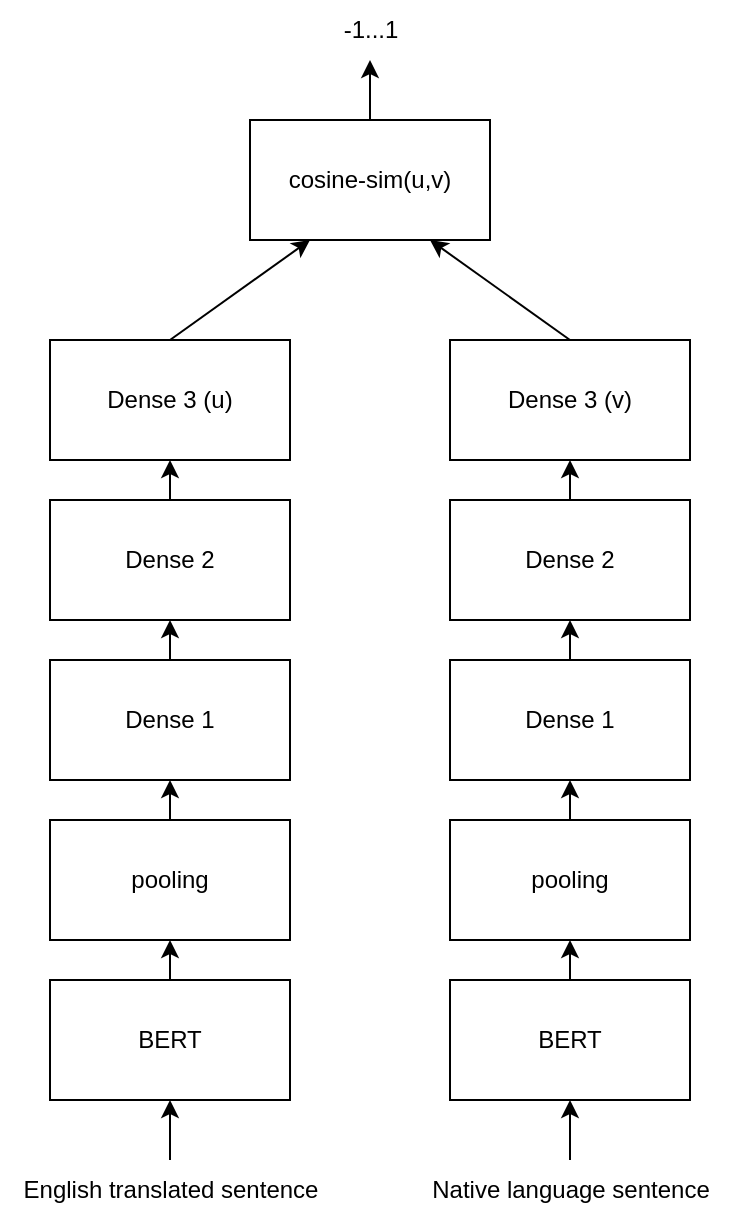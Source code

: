 <mxfile version="20.4.1" type="device"><diagram id="NelIU5pL3maJa9_sUvf-" name="Page-1"><mxGraphModel dx="1038" dy="1717" grid="1" gridSize="10" guides="1" tooltips="1" connect="1" arrows="1" fold="1" page="1" pageScale="1" pageWidth="850" pageHeight="1100" math="0" shadow="0"><root><mxCell id="0"/><mxCell id="1" parent="0"/><mxCell id="p7JNk5nbFuys6I5HWiDv-13" style="edgeStyle=orthogonalEdgeStyle;rounded=0;orthogonalLoop=1;jettySize=auto;html=1;exitX=0.5;exitY=0;exitDx=0;exitDy=0;entryX=0.5;entryY=1;entryDx=0;entryDy=0;" edge="1" parent="1" source="p7JNk5nbFuys6I5HWiDv-1" target="p7JNk5nbFuys6I5HWiDv-3"><mxGeometry relative="1" as="geometry"/></mxCell><mxCell id="p7JNk5nbFuys6I5HWiDv-1" value="BERT" style="rounded=0;whiteSpace=wrap;html=1;" vertex="1" parent="1"><mxGeometry x="40" y="410" width="120" height="60" as="geometry"/></mxCell><mxCell id="p7JNk5nbFuys6I5HWiDv-14" style="edgeStyle=orthogonalEdgeStyle;rounded=0;orthogonalLoop=1;jettySize=auto;html=1;exitX=0.5;exitY=0;exitDx=0;exitDy=0;entryX=0.5;entryY=1;entryDx=0;entryDy=0;" edge="1" parent="1" source="p7JNk5nbFuys6I5HWiDv-2" target="p7JNk5nbFuys6I5HWiDv-4"><mxGeometry relative="1" as="geometry"/></mxCell><mxCell id="p7JNk5nbFuys6I5HWiDv-2" value="BERT" style="rounded=0;whiteSpace=wrap;html=1;" vertex="1" parent="1"><mxGeometry x="240" y="410" width="120" height="60" as="geometry"/></mxCell><mxCell id="p7JNk5nbFuys6I5HWiDv-15" style="edgeStyle=orthogonalEdgeStyle;rounded=0;orthogonalLoop=1;jettySize=auto;html=1;exitX=0.5;exitY=0;exitDx=0;exitDy=0;entryX=0.5;entryY=1;entryDx=0;entryDy=0;" edge="1" parent="1" source="p7JNk5nbFuys6I5HWiDv-3" target="p7JNk5nbFuys6I5HWiDv-6"><mxGeometry relative="1" as="geometry"/></mxCell><mxCell id="p7JNk5nbFuys6I5HWiDv-3" value="pooling" style="rounded=0;whiteSpace=wrap;html=1;" vertex="1" parent="1"><mxGeometry x="40" y="330" width="120" height="60" as="geometry"/></mxCell><mxCell id="p7JNk5nbFuys6I5HWiDv-20" style="edgeStyle=orthogonalEdgeStyle;rounded=0;orthogonalLoop=1;jettySize=auto;html=1;exitX=0.5;exitY=0;exitDx=0;exitDy=0;entryX=0.5;entryY=1;entryDx=0;entryDy=0;" edge="1" parent="1" source="p7JNk5nbFuys6I5HWiDv-4" target="p7JNk5nbFuys6I5HWiDv-5"><mxGeometry relative="1" as="geometry"/></mxCell><mxCell id="p7JNk5nbFuys6I5HWiDv-4" value="pooling" style="rounded=0;whiteSpace=wrap;html=1;" vertex="1" parent="1"><mxGeometry x="240" y="330" width="120" height="60" as="geometry"/></mxCell><mxCell id="p7JNk5nbFuys6I5HWiDv-19" style="edgeStyle=orthogonalEdgeStyle;rounded=0;orthogonalLoop=1;jettySize=auto;html=1;exitX=0.5;exitY=0;exitDx=0;exitDy=0;entryX=0.5;entryY=1;entryDx=0;entryDy=0;" edge="1" parent="1" source="p7JNk5nbFuys6I5HWiDv-5" target="p7JNk5nbFuys6I5HWiDv-7"><mxGeometry relative="1" as="geometry"/></mxCell><mxCell id="p7JNk5nbFuys6I5HWiDv-5" value="Dense 1" style="rounded=0;whiteSpace=wrap;html=1;" vertex="1" parent="1"><mxGeometry x="240" y="250" width="120" height="60" as="geometry"/></mxCell><mxCell id="p7JNk5nbFuys6I5HWiDv-16" style="edgeStyle=orthogonalEdgeStyle;rounded=0;orthogonalLoop=1;jettySize=auto;html=1;exitX=0.5;exitY=0;exitDx=0;exitDy=0;entryX=0.5;entryY=1;entryDx=0;entryDy=0;" edge="1" parent="1" source="p7JNk5nbFuys6I5HWiDv-6" target="p7JNk5nbFuys6I5HWiDv-8"><mxGeometry relative="1" as="geometry"/></mxCell><mxCell id="p7JNk5nbFuys6I5HWiDv-6" value="Dense 1" style="rounded=0;whiteSpace=wrap;html=1;" vertex="1" parent="1"><mxGeometry x="40" y="250" width="120" height="60" as="geometry"/></mxCell><mxCell id="p7JNk5nbFuys6I5HWiDv-18" style="edgeStyle=orthogonalEdgeStyle;rounded=0;orthogonalLoop=1;jettySize=auto;html=1;exitX=0.5;exitY=0;exitDx=0;exitDy=0;entryX=0.5;entryY=1;entryDx=0;entryDy=0;" edge="1" parent="1" source="p7JNk5nbFuys6I5HWiDv-7" target="p7JNk5nbFuys6I5HWiDv-9"><mxGeometry relative="1" as="geometry"/></mxCell><mxCell id="p7JNk5nbFuys6I5HWiDv-7" value="Dense 2" style="rounded=0;whiteSpace=wrap;html=1;" vertex="1" parent="1"><mxGeometry x="240" y="170" width="120" height="60" as="geometry"/></mxCell><mxCell id="p7JNk5nbFuys6I5HWiDv-17" style="edgeStyle=orthogonalEdgeStyle;rounded=0;orthogonalLoop=1;jettySize=auto;html=1;exitX=0.5;exitY=0;exitDx=0;exitDy=0;entryX=0.5;entryY=1;entryDx=0;entryDy=0;" edge="1" parent="1" source="p7JNk5nbFuys6I5HWiDv-8" target="p7JNk5nbFuys6I5HWiDv-10"><mxGeometry relative="1" as="geometry"/></mxCell><mxCell id="p7JNk5nbFuys6I5HWiDv-8" value="Dense 2" style="rounded=0;whiteSpace=wrap;html=1;" vertex="1" parent="1"><mxGeometry x="40" y="170" width="120" height="60" as="geometry"/></mxCell><mxCell id="p7JNk5nbFuys6I5HWiDv-22" style="rounded=0;orthogonalLoop=1;jettySize=auto;html=1;exitX=0.5;exitY=0;exitDx=0;exitDy=0;entryX=0.75;entryY=1;entryDx=0;entryDy=0;" edge="1" parent="1" source="p7JNk5nbFuys6I5HWiDv-9" target="p7JNk5nbFuys6I5HWiDv-11"><mxGeometry relative="1" as="geometry"/></mxCell><mxCell id="p7JNk5nbFuys6I5HWiDv-9" value="Dense 3 (v)" style="rounded=0;whiteSpace=wrap;html=1;" vertex="1" parent="1"><mxGeometry x="240" y="90" width="120" height="60" as="geometry"/></mxCell><mxCell id="p7JNk5nbFuys6I5HWiDv-21" style="rounded=0;orthogonalLoop=1;jettySize=auto;html=1;exitX=0.5;exitY=0;exitDx=0;exitDy=0;entryX=0.25;entryY=1;entryDx=0;entryDy=0;" edge="1" parent="1" source="p7JNk5nbFuys6I5HWiDv-10" target="p7JNk5nbFuys6I5HWiDv-11"><mxGeometry relative="1" as="geometry"/></mxCell><mxCell id="p7JNk5nbFuys6I5HWiDv-10" value="Dense 3 (u)" style="rounded=0;whiteSpace=wrap;html=1;" vertex="1" parent="1"><mxGeometry x="40" y="90" width="120" height="60" as="geometry"/></mxCell><mxCell id="p7JNk5nbFuys6I5HWiDv-27" style="edgeStyle=none;rounded=0;orthogonalLoop=1;jettySize=auto;html=1;exitX=0.5;exitY=0;exitDx=0;exitDy=0;" edge="1" parent="1" source="p7JNk5nbFuys6I5HWiDv-11"><mxGeometry relative="1" as="geometry"><mxPoint x="200" y="-50" as="targetPoint"/></mxGeometry></mxCell><mxCell id="p7JNk5nbFuys6I5HWiDv-11" value="cosine-sim(u,v)" style="rounded=0;whiteSpace=wrap;html=1;" vertex="1" parent="1"><mxGeometry x="140" y="-20" width="120" height="60" as="geometry"/></mxCell><mxCell id="p7JNk5nbFuys6I5HWiDv-26" style="edgeStyle=none;rounded=0;orthogonalLoop=1;jettySize=auto;html=1;" edge="1" parent="1" source="p7JNk5nbFuys6I5HWiDv-23" target="p7JNk5nbFuys6I5HWiDv-1"><mxGeometry relative="1" as="geometry"/></mxCell><mxCell id="p7JNk5nbFuys6I5HWiDv-23" value="English translated sentence" style="text;html=1;align=center;verticalAlign=middle;resizable=0;points=[];autosize=1;strokeColor=none;fillColor=none;" vertex="1" parent="1"><mxGeometry x="15" y="500" width="170" height="30" as="geometry"/></mxCell><mxCell id="p7JNk5nbFuys6I5HWiDv-25" style="edgeStyle=none;rounded=0;orthogonalLoop=1;jettySize=auto;html=1;entryX=0.5;entryY=1;entryDx=0;entryDy=0;" edge="1" parent="1" source="p7JNk5nbFuys6I5HWiDv-24" target="p7JNk5nbFuys6I5HWiDv-2"><mxGeometry relative="1" as="geometry"/></mxCell><mxCell id="p7JNk5nbFuys6I5HWiDv-24" value="Native language sentence" style="text;html=1;align=center;verticalAlign=middle;resizable=0;points=[];autosize=1;strokeColor=none;fillColor=none;" vertex="1" parent="1"><mxGeometry x="220" y="500" width="160" height="30" as="geometry"/></mxCell><mxCell id="p7JNk5nbFuys6I5HWiDv-28" value="-1...1" style="text;html=1;align=center;verticalAlign=middle;resizable=0;points=[];autosize=1;strokeColor=none;fillColor=none;" vertex="1" parent="1"><mxGeometry x="175" y="-80" width="50" height="30" as="geometry"/></mxCell></root></mxGraphModel></diagram></mxfile>